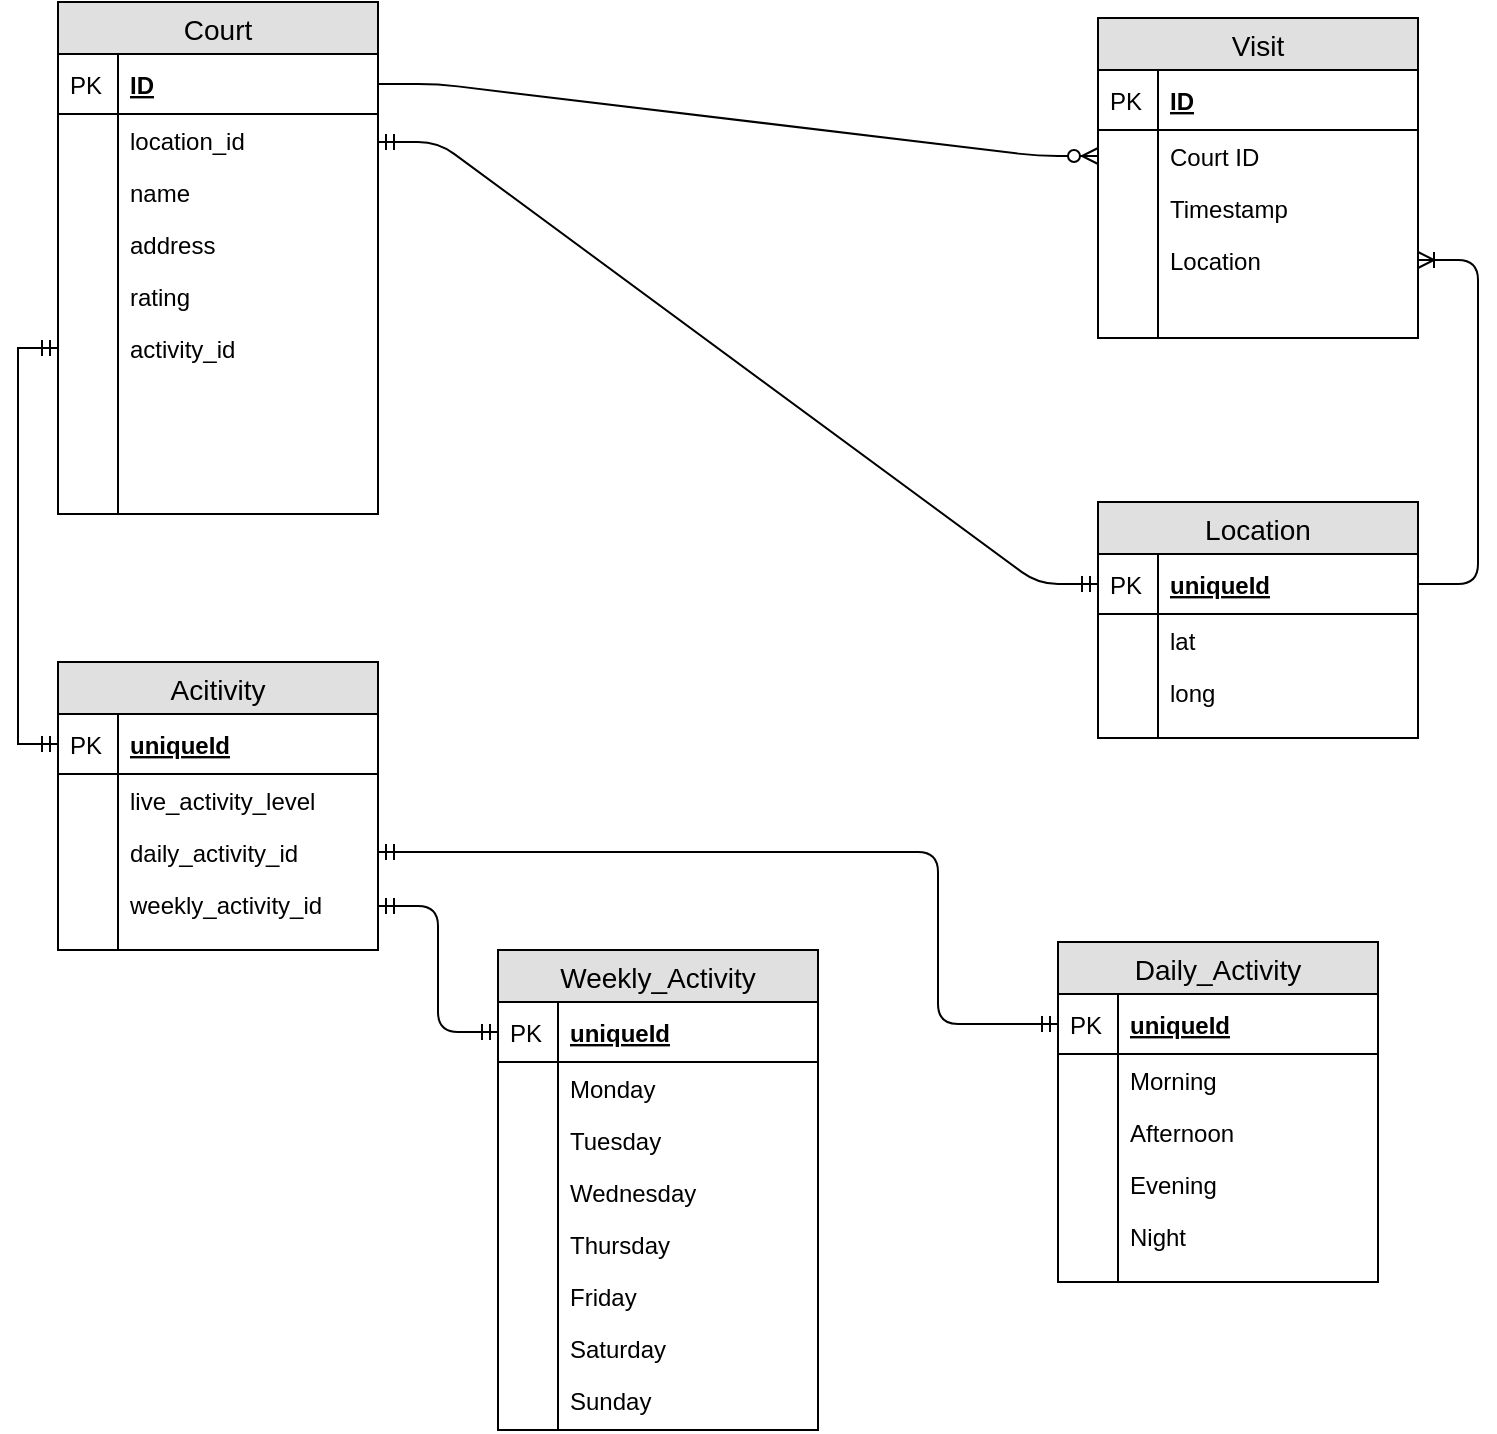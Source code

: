 <mxfile version="12.4.1" type="github" pages="1"><diagram id="RT5bt2E_Zn5NgEs88M2x" name="Page-1"><mxGraphModel dx="1707" dy="615" grid="1" gridSize="10" guides="1" tooltips="1" connect="1" arrows="1" fold="1" page="1" pageScale="1" pageWidth="1100" pageHeight="850" math="0" shadow="0"><root><mxCell id="0"/><mxCell id="1" parent="0"/><mxCell id="gcMh6h3_-Q3TQv9dO_sf-5" value="Court" style="swimlane;fontStyle=0;childLayout=stackLayout;horizontal=1;startSize=26;fillColor=#e0e0e0;horizontalStack=0;resizeParent=1;resizeParentMax=0;resizeLast=0;collapsible=1;marginBottom=0;swimlaneFillColor=#ffffff;align=center;fontSize=14;" vertex="1" parent="1"><mxGeometry x="100" y="50" width="160" height="256" as="geometry"/></mxCell><mxCell id="gcMh6h3_-Q3TQv9dO_sf-6" value="ID" style="shape=partialRectangle;top=0;left=0;right=0;bottom=1;align=left;verticalAlign=middle;fillColor=none;spacingLeft=34;spacingRight=4;overflow=hidden;rotatable=0;points=[[0,0.5],[1,0.5]];portConstraint=eastwest;dropTarget=0;fontStyle=5;fontSize=12;" vertex="1" parent="gcMh6h3_-Q3TQv9dO_sf-5"><mxGeometry y="26" width="160" height="30" as="geometry"/></mxCell><mxCell id="gcMh6h3_-Q3TQv9dO_sf-7" value="PK" style="shape=partialRectangle;top=0;left=0;bottom=0;fillColor=none;align=left;verticalAlign=middle;spacingLeft=4;spacingRight=4;overflow=hidden;rotatable=0;points=[];portConstraint=eastwest;part=1;fontSize=12;" vertex="1" connectable="0" parent="gcMh6h3_-Q3TQv9dO_sf-6"><mxGeometry width="30" height="30" as="geometry"/></mxCell><mxCell id="gcMh6h3_-Q3TQv9dO_sf-8" value="location_id" style="shape=partialRectangle;top=0;left=0;right=0;bottom=0;align=left;verticalAlign=top;fillColor=none;spacingLeft=34;spacingRight=4;overflow=hidden;rotatable=0;points=[[0,0.5],[1,0.5]];portConstraint=eastwest;dropTarget=0;fontSize=12;" vertex="1" parent="gcMh6h3_-Q3TQv9dO_sf-5"><mxGeometry y="56" width="160" height="26" as="geometry"/></mxCell><mxCell id="gcMh6h3_-Q3TQv9dO_sf-9" value="" style="shape=partialRectangle;top=0;left=0;bottom=0;fillColor=none;align=left;verticalAlign=top;spacingLeft=4;spacingRight=4;overflow=hidden;rotatable=0;points=[];portConstraint=eastwest;part=1;fontSize=12;" vertex="1" connectable="0" parent="gcMh6h3_-Q3TQv9dO_sf-8"><mxGeometry width="30" height="26" as="geometry"/></mxCell><mxCell id="gcMh6h3_-Q3TQv9dO_sf-12" value="name" style="shape=partialRectangle;top=0;left=0;right=0;bottom=0;align=left;verticalAlign=top;fillColor=none;spacingLeft=34;spacingRight=4;overflow=hidden;rotatable=0;points=[[0,0.5],[1,0.5]];portConstraint=eastwest;dropTarget=0;fontSize=12;" vertex="1" parent="gcMh6h3_-Q3TQv9dO_sf-5"><mxGeometry y="82" width="160" height="26" as="geometry"/></mxCell><mxCell id="gcMh6h3_-Q3TQv9dO_sf-13" value="" style="shape=partialRectangle;top=0;left=0;bottom=0;fillColor=none;align=left;verticalAlign=top;spacingLeft=4;spacingRight=4;overflow=hidden;rotatable=0;points=[];portConstraint=eastwest;part=1;fontSize=12;" vertex="1" connectable="0" parent="gcMh6h3_-Q3TQv9dO_sf-12"><mxGeometry width="30" height="26" as="geometry"/></mxCell><mxCell id="gcMh6h3_-Q3TQv9dO_sf-27" value="address" style="shape=partialRectangle;top=0;left=0;right=0;bottom=0;align=left;verticalAlign=top;fillColor=none;spacingLeft=34;spacingRight=4;overflow=hidden;rotatable=0;points=[[0,0.5],[1,0.5]];portConstraint=eastwest;dropTarget=0;fontSize=12;" vertex="1" parent="gcMh6h3_-Q3TQv9dO_sf-5"><mxGeometry y="108" width="160" height="26" as="geometry"/></mxCell><mxCell id="gcMh6h3_-Q3TQv9dO_sf-28" value="" style="shape=partialRectangle;top=0;left=0;bottom=0;fillColor=none;align=left;verticalAlign=top;spacingLeft=4;spacingRight=4;overflow=hidden;rotatable=0;points=[];portConstraint=eastwest;part=1;fontSize=12;" vertex="1" connectable="0" parent="gcMh6h3_-Q3TQv9dO_sf-27"><mxGeometry width="30" height="26" as="geometry"/></mxCell><mxCell id="gcMh6h3_-Q3TQv9dO_sf-29" value="rating" style="shape=partialRectangle;top=0;left=0;right=0;bottom=0;align=left;verticalAlign=top;fillColor=none;spacingLeft=34;spacingRight=4;overflow=hidden;rotatable=0;points=[[0,0.5],[1,0.5]];portConstraint=eastwest;dropTarget=0;fontSize=12;" vertex="1" parent="gcMh6h3_-Q3TQv9dO_sf-5"><mxGeometry y="134" width="160" height="26" as="geometry"/></mxCell><mxCell id="gcMh6h3_-Q3TQv9dO_sf-30" value="" style="shape=partialRectangle;top=0;left=0;bottom=0;fillColor=none;align=left;verticalAlign=top;spacingLeft=4;spacingRight=4;overflow=hidden;rotatable=0;points=[];portConstraint=eastwest;part=1;fontSize=12;" vertex="1" connectable="0" parent="gcMh6h3_-Q3TQv9dO_sf-29"><mxGeometry width="30" height="26" as="geometry"/></mxCell><mxCell id="gcMh6h3_-Q3TQv9dO_sf-111" value="activity_id" style="shape=partialRectangle;top=0;left=0;right=0;bottom=0;align=left;verticalAlign=top;fillColor=none;spacingLeft=34;spacingRight=4;overflow=hidden;rotatable=0;points=[[0,0.5],[1,0.5]];portConstraint=eastwest;dropTarget=0;fontSize=12;" vertex="1" parent="gcMh6h3_-Q3TQv9dO_sf-5"><mxGeometry y="160" width="160" height="26" as="geometry"/></mxCell><mxCell id="gcMh6h3_-Q3TQv9dO_sf-112" value="" style="shape=partialRectangle;top=0;left=0;bottom=0;fillColor=none;align=left;verticalAlign=top;spacingLeft=4;spacingRight=4;overflow=hidden;rotatable=0;points=[];portConstraint=eastwest;part=1;fontSize=12;" vertex="1" connectable="0" parent="gcMh6h3_-Q3TQv9dO_sf-111"><mxGeometry width="30" height="26" as="geometry"/></mxCell><mxCell id="gcMh6h3_-Q3TQv9dO_sf-14" value="" style="shape=partialRectangle;top=0;left=0;right=0;bottom=0;align=left;verticalAlign=top;fillColor=none;spacingLeft=34;spacingRight=4;overflow=hidden;rotatable=0;points=[[0,0.5],[1,0.5]];portConstraint=eastwest;dropTarget=0;fontSize=12;" vertex="1" parent="gcMh6h3_-Q3TQv9dO_sf-5"><mxGeometry y="186" width="160" height="70" as="geometry"/></mxCell><mxCell id="gcMh6h3_-Q3TQv9dO_sf-15" value="" style="shape=partialRectangle;top=0;left=0;bottom=0;fillColor=none;align=left;verticalAlign=top;spacingLeft=4;spacingRight=4;overflow=hidden;rotatable=0;points=[];portConstraint=eastwest;part=1;fontSize=12;" vertex="1" connectable="0" parent="gcMh6h3_-Q3TQv9dO_sf-14"><mxGeometry width="30" height="70" as="geometry"/></mxCell><mxCell id="gcMh6h3_-Q3TQv9dO_sf-44" value="Visit" style="swimlane;fontStyle=0;childLayout=stackLayout;horizontal=1;startSize=26;fillColor=#e0e0e0;horizontalStack=0;resizeParent=1;resizeParentMax=0;resizeLast=0;collapsible=1;marginBottom=0;swimlaneFillColor=#ffffff;align=center;fontSize=14;" vertex="1" parent="1"><mxGeometry x="620" y="58" width="160" height="160" as="geometry"/></mxCell><mxCell id="gcMh6h3_-Q3TQv9dO_sf-45" value="ID" style="shape=partialRectangle;top=0;left=0;right=0;bottom=1;align=left;verticalAlign=middle;fillColor=none;spacingLeft=34;spacingRight=4;overflow=hidden;rotatable=0;points=[[0,0.5],[1,0.5]];portConstraint=eastwest;dropTarget=0;fontStyle=5;fontSize=12;" vertex="1" parent="gcMh6h3_-Q3TQv9dO_sf-44"><mxGeometry y="26" width="160" height="30" as="geometry"/></mxCell><mxCell id="gcMh6h3_-Q3TQv9dO_sf-46" value="PK" style="shape=partialRectangle;top=0;left=0;bottom=0;fillColor=none;align=left;verticalAlign=middle;spacingLeft=4;spacingRight=4;overflow=hidden;rotatable=0;points=[];portConstraint=eastwest;part=1;fontSize=12;" vertex="1" connectable="0" parent="gcMh6h3_-Q3TQv9dO_sf-45"><mxGeometry width="30" height="30" as="geometry"/></mxCell><mxCell id="gcMh6h3_-Q3TQv9dO_sf-47" value="Court ID" style="shape=partialRectangle;top=0;left=0;right=0;bottom=0;align=left;verticalAlign=top;fillColor=none;spacingLeft=34;spacingRight=4;overflow=hidden;rotatable=0;points=[[0,0.5],[1,0.5]];portConstraint=eastwest;dropTarget=0;fontSize=12;" vertex="1" parent="gcMh6h3_-Q3TQv9dO_sf-44"><mxGeometry y="56" width="160" height="26" as="geometry"/></mxCell><mxCell id="gcMh6h3_-Q3TQv9dO_sf-48" value="" style="shape=partialRectangle;top=0;left=0;bottom=0;fillColor=none;align=left;verticalAlign=top;spacingLeft=4;spacingRight=4;overflow=hidden;rotatable=0;points=[];portConstraint=eastwest;part=1;fontSize=12;" vertex="1" connectable="0" parent="gcMh6h3_-Q3TQv9dO_sf-47"><mxGeometry width="30" height="26" as="geometry"/></mxCell><mxCell id="gcMh6h3_-Q3TQv9dO_sf-51" value="Timestamp" style="shape=partialRectangle;top=0;left=0;right=0;bottom=0;align=left;verticalAlign=top;fillColor=none;spacingLeft=34;spacingRight=4;overflow=hidden;rotatable=0;points=[[0,0.5],[1,0.5]];portConstraint=eastwest;dropTarget=0;fontSize=12;" vertex="1" parent="gcMh6h3_-Q3TQv9dO_sf-44"><mxGeometry y="82" width="160" height="26" as="geometry"/></mxCell><mxCell id="gcMh6h3_-Q3TQv9dO_sf-52" value="" style="shape=partialRectangle;top=0;left=0;bottom=0;fillColor=none;align=left;verticalAlign=top;spacingLeft=4;spacingRight=4;overflow=hidden;rotatable=0;points=[];portConstraint=eastwest;part=1;fontSize=12;" vertex="1" connectable="0" parent="gcMh6h3_-Q3TQv9dO_sf-51"><mxGeometry width="30" height="26" as="geometry"/></mxCell><mxCell id="gcMh6h3_-Q3TQv9dO_sf-86" value="Location" style="shape=partialRectangle;top=0;left=0;right=0;bottom=0;align=left;verticalAlign=top;fillColor=none;spacingLeft=34;spacingRight=4;overflow=hidden;rotatable=0;points=[[0,0.5],[1,0.5]];portConstraint=eastwest;dropTarget=0;fontSize=12;" vertex="1" parent="gcMh6h3_-Q3TQv9dO_sf-44"><mxGeometry y="108" width="160" height="26" as="geometry"/></mxCell><mxCell id="gcMh6h3_-Q3TQv9dO_sf-87" value="" style="shape=partialRectangle;top=0;left=0;bottom=0;fillColor=none;align=left;verticalAlign=top;spacingLeft=4;spacingRight=4;overflow=hidden;rotatable=0;points=[];portConstraint=eastwest;part=1;fontSize=12;" vertex="1" connectable="0" parent="gcMh6h3_-Q3TQv9dO_sf-86"><mxGeometry width="30" height="26" as="geometry"/></mxCell><mxCell id="gcMh6h3_-Q3TQv9dO_sf-53" value="" style="shape=partialRectangle;top=0;left=0;right=0;bottom=0;align=left;verticalAlign=top;fillColor=none;spacingLeft=34;spacingRight=4;overflow=hidden;rotatable=0;points=[[0,0.5],[1,0.5]];portConstraint=eastwest;dropTarget=0;fontSize=12;" vertex="1" parent="gcMh6h3_-Q3TQv9dO_sf-44"><mxGeometry y="134" width="160" height="26" as="geometry"/></mxCell><mxCell id="gcMh6h3_-Q3TQv9dO_sf-54" value="" style="shape=partialRectangle;top=0;left=0;bottom=0;fillColor=none;align=left;verticalAlign=top;spacingLeft=4;spacingRight=4;overflow=hidden;rotatable=0;points=[];portConstraint=eastwest;part=1;fontSize=12;" vertex="1" connectable="0" parent="gcMh6h3_-Q3TQv9dO_sf-53"><mxGeometry width="30" height="26" as="geometry"/></mxCell><mxCell id="gcMh6h3_-Q3TQv9dO_sf-66" value="Location" style="swimlane;fontStyle=0;childLayout=stackLayout;horizontal=1;startSize=26;fillColor=#e0e0e0;horizontalStack=0;resizeParent=1;resizeParentMax=0;resizeLast=0;collapsible=1;marginBottom=0;swimlaneFillColor=#ffffff;align=center;fontSize=14;" vertex="1" parent="1"><mxGeometry x="620" y="300" width="160" height="118" as="geometry"/></mxCell><mxCell id="gcMh6h3_-Q3TQv9dO_sf-67" value="uniqueId" style="shape=partialRectangle;top=0;left=0;right=0;bottom=1;align=left;verticalAlign=middle;fillColor=none;spacingLeft=34;spacingRight=4;overflow=hidden;rotatable=0;points=[[0,0.5],[1,0.5]];portConstraint=eastwest;dropTarget=0;fontStyle=5;fontSize=12;" vertex="1" parent="gcMh6h3_-Q3TQv9dO_sf-66"><mxGeometry y="26" width="160" height="30" as="geometry"/></mxCell><mxCell id="gcMh6h3_-Q3TQv9dO_sf-68" value="PK" style="shape=partialRectangle;top=0;left=0;bottom=0;fillColor=none;align=left;verticalAlign=middle;spacingLeft=4;spacingRight=4;overflow=hidden;rotatable=0;points=[];portConstraint=eastwest;part=1;fontSize=12;" vertex="1" connectable="0" parent="gcMh6h3_-Q3TQv9dO_sf-67"><mxGeometry width="30" height="30" as="geometry"/></mxCell><mxCell id="gcMh6h3_-Q3TQv9dO_sf-69" value="lat" style="shape=partialRectangle;top=0;left=0;right=0;bottom=0;align=left;verticalAlign=top;fillColor=none;spacingLeft=34;spacingRight=4;overflow=hidden;rotatable=0;points=[[0,0.5],[1,0.5]];portConstraint=eastwest;dropTarget=0;fontSize=12;" vertex="1" parent="gcMh6h3_-Q3TQv9dO_sf-66"><mxGeometry y="56" width="160" height="26" as="geometry"/></mxCell><mxCell id="gcMh6h3_-Q3TQv9dO_sf-70" value="" style="shape=partialRectangle;top=0;left=0;bottom=0;fillColor=none;align=left;verticalAlign=top;spacingLeft=4;spacingRight=4;overflow=hidden;rotatable=0;points=[];portConstraint=eastwest;part=1;fontSize=12;" vertex="1" connectable="0" parent="gcMh6h3_-Q3TQv9dO_sf-69"><mxGeometry width="30" height="26" as="geometry"/></mxCell><mxCell id="gcMh6h3_-Q3TQv9dO_sf-71" value="long" style="shape=partialRectangle;top=0;left=0;right=0;bottom=0;align=left;verticalAlign=top;fillColor=none;spacingLeft=34;spacingRight=4;overflow=hidden;rotatable=0;points=[[0,0.5],[1,0.5]];portConstraint=eastwest;dropTarget=0;fontSize=12;" vertex="1" parent="gcMh6h3_-Q3TQv9dO_sf-66"><mxGeometry y="82" width="160" height="26" as="geometry"/></mxCell><mxCell id="gcMh6h3_-Q3TQv9dO_sf-72" value="" style="shape=partialRectangle;top=0;left=0;bottom=0;fillColor=none;align=left;verticalAlign=top;spacingLeft=4;spacingRight=4;overflow=hidden;rotatable=0;points=[];portConstraint=eastwest;part=1;fontSize=12;" vertex="1" connectable="0" parent="gcMh6h3_-Q3TQv9dO_sf-71"><mxGeometry width="30" height="26" as="geometry"/></mxCell><mxCell id="gcMh6h3_-Q3TQv9dO_sf-75" value="" style="shape=partialRectangle;top=0;left=0;right=0;bottom=0;align=left;verticalAlign=top;fillColor=none;spacingLeft=34;spacingRight=4;overflow=hidden;rotatable=0;points=[[0,0.5],[1,0.5]];portConstraint=eastwest;dropTarget=0;fontSize=12;" vertex="1" parent="gcMh6h3_-Q3TQv9dO_sf-66"><mxGeometry y="108" width="160" height="10" as="geometry"/></mxCell><mxCell id="gcMh6h3_-Q3TQv9dO_sf-76" value="" style="shape=partialRectangle;top=0;left=0;bottom=0;fillColor=none;align=left;verticalAlign=top;spacingLeft=4;spacingRight=4;overflow=hidden;rotatable=0;points=[];portConstraint=eastwest;part=1;fontSize=12;" vertex="1" connectable="0" parent="gcMh6h3_-Q3TQv9dO_sf-75"><mxGeometry width="30" height="10" as="geometry"/></mxCell><mxCell id="gcMh6h3_-Q3TQv9dO_sf-82" value="" style="edgeStyle=entityRelationEdgeStyle;fontSize=12;html=1;endArrow=ERzeroToMany;endFill=1;exitX=1;exitY=0.5;exitDx=0;exitDy=0;" edge="1" parent="1" source="gcMh6h3_-Q3TQv9dO_sf-6" target="gcMh6h3_-Q3TQv9dO_sf-47"><mxGeometry width="100" height="100" relative="1" as="geometry"><mxPoint x="490" y="190" as="sourcePoint"/><mxPoint x="590" y="90" as="targetPoint"/></mxGeometry></mxCell><mxCell id="gcMh6h3_-Q3TQv9dO_sf-83" value="" style="edgeStyle=entityRelationEdgeStyle;fontSize=12;html=1;endArrow=ERmandOne;startArrow=ERmandOne;entryX=0;entryY=0.5;entryDx=0;entryDy=0;" edge="1" parent="1" target="gcMh6h3_-Q3TQv9dO_sf-67"><mxGeometry width="100" height="100" relative="1" as="geometry"><mxPoint x="260" y="120" as="sourcePoint"/><mxPoint x="360" y="20" as="targetPoint"/></mxGeometry></mxCell><mxCell id="gcMh6h3_-Q3TQv9dO_sf-99" value="" style="edgeStyle=entityRelationEdgeStyle;fontSize=12;html=1;endArrow=ERoneToMany;exitX=1;exitY=0.5;exitDx=0;exitDy=0;" edge="1" parent="1" source="gcMh6h3_-Q3TQv9dO_sf-67" target="gcMh6h3_-Q3TQv9dO_sf-86"><mxGeometry width="100" height="100" relative="1" as="geometry"><mxPoint x="520" y="330" as="sourcePoint"/><mxPoint x="620" y="230" as="targetPoint"/></mxGeometry></mxCell><mxCell id="gcMh6h3_-Q3TQv9dO_sf-100" value="Acitivity" style="swimlane;fontStyle=0;childLayout=stackLayout;horizontal=1;startSize=26;fillColor=#e0e0e0;horizontalStack=0;resizeParent=1;resizeParentMax=0;resizeLast=0;collapsible=1;marginBottom=0;swimlaneFillColor=#ffffff;align=center;fontSize=14;" vertex="1" parent="1"><mxGeometry x="100" y="380" width="160" height="144" as="geometry"/></mxCell><mxCell id="gcMh6h3_-Q3TQv9dO_sf-101" value="uniqueId" style="shape=partialRectangle;top=0;left=0;right=0;bottom=1;align=left;verticalAlign=middle;fillColor=none;spacingLeft=34;spacingRight=4;overflow=hidden;rotatable=0;points=[[0,0.5],[1,0.5]];portConstraint=eastwest;dropTarget=0;fontStyle=5;fontSize=12;" vertex="1" parent="gcMh6h3_-Q3TQv9dO_sf-100"><mxGeometry y="26" width="160" height="30" as="geometry"/></mxCell><mxCell id="gcMh6h3_-Q3TQv9dO_sf-102" value="PK" style="shape=partialRectangle;top=0;left=0;bottom=0;fillColor=none;align=left;verticalAlign=middle;spacingLeft=4;spacingRight=4;overflow=hidden;rotatable=0;points=[];portConstraint=eastwest;part=1;fontSize=12;" vertex="1" connectable="0" parent="gcMh6h3_-Q3TQv9dO_sf-101"><mxGeometry width="30" height="30" as="geometry"/></mxCell><mxCell id="gcMh6h3_-Q3TQv9dO_sf-103" value="live_activity_level" style="shape=partialRectangle;top=0;left=0;right=0;bottom=0;align=left;verticalAlign=top;fillColor=none;spacingLeft=34;spacingRight=4;overflow=hidden;rotatable=0;points=[[0,0.5],[1,0.5]];portConstraint=eastwest;dropTarget=0;fontSize=12;" vertex="1" parent="gcMh6h3_-Q3TQv9dO_sf-100"><mxGeometry y="56" width="160" height="26" as="geometry"/></mxCell><mxCell id="gcMh6h3_-Q3TQv9dO_sf-104" value="" style="shape=partialRectangle;top=0;left=0;bottom=0;fillColor=none;align=left;verticalAlign=top;spacingLeft=4;spacingRight=4;overflow=hidden;rotatable=0;points=[];portConstraint=eastwest;part=1;fontSize=12;" vertex="1" connectable="0" parent="gcMh6h3_-Q3TQv9dO_sf-103"><mxGeometry width="30" height="26" as="geometry"/></mxCell><mxCell id="gcMh6h3_-Q3TQv9dO_sf-105" value="daily_activity_id" style="shape=partialRectangle;top=0;left=0;right=0;bottom=0;align=left;verticalAlign=top;fillColor=none;spacingLeft=34;spacingRight=4;overflow=hidden;rotatable=0;points=[[0,0.5],[1,0.5]];portConstraint=eastwest;dropTarget=0;fontSize=12;" vertex="1" parent="gcMh6h3_-Q3TQv9dO_sf-100"><mxGeometry y="82" width="160" height="26" as="geometry"/></mxCell><mxCell id="gcMh6h3_-Q3TQv9dO_sf-106" value="" style="shape=partialRectangle;top=0;left=0;bottom=0;fillColor=none;align=left;verticalAlign=top;spacingLeft=4;spacingRight=4;overflow=hidden;rotatable=0;points=[];portConstraint=eastwest;part=1;fontSize=12;" vertex="1" connectable="0" parent="gcMh6h3_-Q3TQv9dO_sf-105"><mxGeometry width="30" height="26" as="geometry"/></mxCell><mxCell id="gcMh6h3_-Q3TQv9dO_sf-107" value="weekly_activity_id" style="shape=partialRectangle;top=0;left=0;right=0;bottom=0;align=left;verticalAlign=top;fillColor=none;spacingLeft=34;spacingRight=4;overflow=hidden;rotatable=0;points=[[0,0.5],[1,0.5]];portConstraint=eastwest;dropTarget=0;fontSize=12;" vertex="1" parent="gcMh6h3_-Q3TQv9dO_sf-100"><mxGeometry y="108" width="160" height="26" as="geometry"/></mxCell><mxCell id="gcMh6h3_-Q3TQv9dO_sf-108" value="" style="shape=partialRectangle;top=0;left=0;bottom=0;fillColor=none;align=left;verticalAlign=top;spacingLeft=4;spacingRight=4;overflow=hidden;rotatable=0;points=[];portConstraint=eastwest;part=1;fontSize=12;" vertex="1" connectable="0" parent="gcMh6h3_-Q3TQv9dO_sf-107"><mxGeometry width="30" height="26" as="geometry"/></mxCell><mxCell id="gcMh6h3_-Q3TQv9dO_sf-109" value="" style="shape=partialRectangle;top=0;left=0;right=0;bottom=0;align=left;verticalAlign=top;fillColor=none;spacingLeft=34;spacingRight=4;overflow=hidden;rotatable=0;points=[[0,0.5],[1,0.5]];portConstraint=eastwest;dropTarget=0;fontSize=12;" vertex="1" parent="gcMh6h3_-Q3TQv9dO_sf-100"><mxGeometry y="134" width="160" height="10" as="geometry"/></mxCell><mxCell id="gcMh6h3_-Q3TQv9dO_sf-110" value="" style="shape=partialRectangle;top=0;left=0;bottom=0;fillColor=none;align=left;verticalAlign=top;spacingLeft=4;spacingRight=4;overflow=hidden;rotatable=0;points=[];portConstraint=eastwest;part=1;fontSize=12;" vertex="1" connectable="0" parent="gcMh6h3_-Q3TQv9dO_sf-109"><mxGeometry width="30" height="10" as="geometry"/></mxCell><mxCell id="gcMh6h3_-Q3TQv9dO_sf-113" style="edgeStyle=orthogonalEdgeStyle;rounded=0;orthogonalLoop=1;jettySize=auto;html=1;entryX=0;entryY=0.5;entryDx=0;entryDy=0;startArrow=ERmandOne;startFill=0;endArrow=ERmandOne;endFill=0;" edge="1" parent="1" source="gcMh6h3_-Q3TQv9dO_sf-111" target="gcMh6h3_-Q3TQv9dO_sf-101"><mxGeometry relative="1" as="geometry"/></mxCell><mxCell id="gcMh6h3_-Q3TQv9dO_sf-118" value="Weekly_Activity" style="swimlane;fontStyle=0;childLayout=stackLayout;horizontal=1;startSize=26;fillColor=#e0e0e0;horizontalStack=0;resizeParent=1;resizeParentMax=0;resizeLast=0;collapsible=1;marginBottom=0;swimlaneFillColor=#ffffff;align=center;fontSize=14;" vertex="1" parent="1"><mxGeometry x="320" y="524" width="160" height="240" as="geometry"/></mxCell><mxCell id="gcMh6h3_-Q3TQv9dO_sf-119" value="uniqueId" style="shape=partialRectangle;top=0;left=0;right=0;bottom=1;align=left;verticalAlign=middle;fillColor=none;spacingLeft=34;spacingRight=4;overflow=hidden;rotatable=0;points=[[0,0.5],[1,0.5]];portConstraint=eastwest;dropTarget=0;fontStyle=5;fontSize=12;" vertex="1" parent="gcMh6h3_-Q3TQv9dO_sf-118"><mxGeometry y="26" width="160" height="30" as="geometry"/></mxCell><mxCell id="gcMh6h3_-Q3TQv9dO_sf-120" value="PK" style="shape=partialRectangle;top=0;left=0;bottom=0;fillColor=none;align=left;verticalAlign=middle;spacingLeft=4;spacingRight=4;overflow=hidden;rotatable=0;points=[];portConstraint=eastwest;part=1;fontSize=12;" vertex="1" connectable="0" parent="gcMh6h3_-Q3TQv9dO_sf-119"><mxGeometry width="30" height="30" as="geometry"/></mxCell><mxCell id="gcMh6h3_-Q3TQv9dO_sf-121" value="Monday" style="shape=partialRectangle;top=0;left=0;right=0;bottom=0;align=left;verticalAlign=top;fillColor=none;spacingLeft=34;spacingRight=4;overflow=hidden;rotatable=0;points=[[0,0.5],[1,0.5]];portConstraint=eastwest;dropTarget=0;fontSize=12;" vertex="1" parent="gcMh6h3_-Q3TQv9dO_sf-118"><mxGeometry y="56" width="160" height="26" as="geometry"/></mxCell><mxCell id="gcMh6h3_-Q3TQv9dO_sf-122" value="" style="shape=partialRectangle;top=0;left=0;bottom=0;fillColor=none;align=left;verticalAlign=top;spacingLeft=4;spacingRight=4;overflow=hidden;rotatable=0;points=[];portConstraint=eastwest;part=1;fontSize=12;" vertex="1" connectable="0" parent="gcMh6h3_-Q3TQv9dO_sf-121"><mxGeometry width="30" height="26" as="geometry"/></mxCell><mxCell id="gcMh6h3_-Q3TQv9dO_sf-123" value="Tuesday" style="shape=partialRectangle;top=0;left=0;right=0;bottom=0;align=left;verticalAlign=top;fillColor=none;spacingLeft=34;spacingRight=4;overflow=hidden;rotatable=0;points=[[0,0.5],[1,0.5]];portConstraint=eastwest;dropTarget=0;fontSize=12;" vertex="1" parent="gcMh6h3_-Q3TQv9dO_sf-118"><mxGeometry y="82" width="160" height="26" as="geometry"/></mxCell><mxCell id="gcMh6h3_-Q3TQv9dO_sf-124" value="" style="shape=partialRectangle;top=0;left=0;bottom=0;fillColor=none;align=left;verticalAlign=top;spacingLeft=4;spacingRight=4;overflow=hidden;rotatable=0;points=[];portConstraint=eastwest;part=1;fontSize=12;" vertex="1" connectable="0" parent="gcMh6h3_-Q3TQv9dO_sf-123"><mxGeometry width="30" height="26" as="geometry"/></mxCell><mxCell id="gcMh6h3_-Q3TQv9dO_sf-125" value="Wednesday" style="shape=partialRectangle;top=0;left=0;right=0;bottom=0;align=left;verticalAlign=top;fillColor=none;spacingLeft=34;spacingRight=4;overflow=hidden;rotatable=0;points=[[0,0.5],[1,0.5]];portConstraint=eastwest;dropTarget=0;fontSize=12;" vertex="1" parent="gcMh6h3_-Q3TQv9dO_sf-118"><mxGeometry y="108" width="160" height="26" as="geometry"/></mxCell><mxCell id="gcMh6h3_-Q3TQv9dO_sf-126" value="" style="shape=partialRectangle;top=0;left=0;bottom=0;fillColor=none;align=left;verticalAlign=top;spacingLeft=4;spacingRight=4;overflow=hidden;rotatable=0;points=[];portConstraint=eastwest;part=1;fontSize=12;" vertex="1" connectable="0" parent="gcMh6h3_-Q3TQv9dO_sf-125"><mxGeometry width="30" height="26" as="geometry"/></mxCell><mxCell id="gcMh6h3_-Q3TQv9dO_sf-129" value="Thursday" style="shape=partialRectangle;top=0;left=0;right=0;bottom=0;align=left;verticalAlign=top;fillColor=none;spacingLeft=34;spacingRight=4;overflow=hidden;rotatable=0;points=[[0,0.5],[1,0.5]];portConstraint=eastwest;dropTarget=0;fontSize=12;" vertex="1" parent="gcMh6h3_-Q3TQv9dO_sf-118"><mxGeometry y="134" width="160" height="26" as="geometry"/></mxCell><mxCell id="gcMh6h3_-Q3TQv9dO_sf-130" value="" style="shape=partialRectangle;top=0;left=0;bottom=0;fillColor=none;align=left;verticalAlign=top;spacingLeft=4;spacingRight=4;overflow=hidden;rotatable=0;points=[];portConstraint=eastwest;part=1;fontSize=12;" vertex="1" connectable="0" parent="gcMh6h3_-Q3TQv9dO_sf-129"><mxGeometry width="30" height="26" as="geometry"/></mxCell><mxCell id="gcMh6h3_-Q3TQv9dO_sf-131" value="Friday" style="shape=partialRectangle;top=0;left=0;right=0;bottom=0;align=left;verticalAlign=top;fillColor=none;spacingLeft=34;spacingRight=4;overflow=hidden;rotatable=0;points=[[0,0.5],[1,0.5]];portConstraint=eastwest;dropTarget=0;fontSize=12;" vertex="1" parent="gcMh6h3_-Q3TQv9dO_sf-118"><mxGeometry y="160" width="160" height="26" as="geometry"/></mxCell><mxCell id="gcMh6h3_-Q3TQv9dO_sf-132" value="" style="shape=partialRectangle;top=0;left=0;bottom=0;fillColor=none;align=left;verticalAlign=top;spacingLeft=4;spacingRight=4;overflow=hidden;rotatable=0;points=[];portConstraint=eastwest;part=1;fontSize=12;" vertex="1" connectable="0" parent="gcMh6h3_-Q3TQv9dO_sf-131"><mxGeometry width="30" height="26" as="geometry"/></mxCell><mxCell id="gcMh6h3_-Q3TQv9dO_sf-133" value="Saturday" style="shape=partialRectangle;top=0;left=0;right=0;bottom=0;align=left;verticalAlign=top;fillColor=none;spacingLeft=34;spacingRight=4;overflow=hidden;rotatable=0;points=[[0,0.5],[1,0.5]];portConstraint=eastwest;dropTarget=0;fontSize=12;" vertex="1" parent="gcMh6h3_-Q3TQv9dO_sf-118"><mxGeometry y="186" width="160" height="26" as="geometry"/></mxCell><mxCell id="gcMh6h3_-Q3TQv9dO_sf-134" value="" style="shape=partialRectangle;top=0;left=0;bottom=0;fillColor=none;align=left;verticalAlign=top;spacingLeft=4;spacingRight=4;overflow=hidden;rotatable=0;points=[];portConstraint=eastwest;part=1;fontSize=12;" vertex="1" connectable="0" parent="gcMh6h3_-Q3TQv9dO_sf-133"><mxGeometry width="30" height="26" as="geometry"/></mxCell><mxCell id="gcMh6h3_-Q3TQv9dO_sf-135" value="Sunday" style="shape=partialRectangle;top=0;left=0;right=0;bottom=0;align=left;verticalAlign=top;fillColor=none;spacingLeft=34;spacingRight=4;overflow=hidden;rotatable=0;points=[[0,0.5],[1,0.5]];portConstraint=eastwest;dropTarget=0;fontSize=12;" vertex="1" parent="gcMh6h3_-Q3TQv9dO_sf-118"><mxGeometry y="212" width="160" height="26" as="geometry"/></mxCell><mxCell id="gcMh6h3_-Q3TQv9dO_sf-136" value="" style="shape=partialRectangle;top=0;left=0;bottom=0;fillColor=none;align=left;verticalAlign=top;spacingLeft=4;spacingRight=4;overflow=hidden;rotatable=0;points=[];portConstraint=eastwest;part=1;fontSize=12;" vertex="1" connectable="0" parent="gcMh6h3_-Q3TQv9dO_sf-135"><mxGeometry width="30" height="26" as="geometry"/></mxCell><mxCell id="gcMh6h3_-Q3TQv9dO_sf-127" value="" style="shape=partialRectangle;top=0;left=0;right=0;bottom=0;align=left;verticalAlign=top;fillColor=none;spacingLeft=34;spacingRight=4;overflow=hidden;rotatable=0;points=[[0,0.5],[1,0.5]];portConstraint=eastwest;dropTarget=0;fontSize=12;" vertex="1" parent="gcMh6h3_-Q3TQv9dO_sf-118"><mxGeometry y="238" width="160" height="2" as="geometry"/></mxCell><mxCell id="gcMh6h3_-Q3TQv9dO_sf-128" value="" style="shape=partialRectangle;top=0;left=0;bottom=0;fillColor=none;align=left;verticalAlign=top;spacingLeft=4;spacingRight=4;overflow=hidden;rotatable=0;points=[];portConstraint=eastwest;part=1;fontSize=12;" vertex="1" connectable="0" parent="gcMh6h3_-Q3TQv9dO_sf-127"><mxGeometry width="30" height="2" as="geometry"/></mxCell><mxCell id="gcMh6h3_-Q3TQv9dO_sf-137" value="Daily_Activity" style="swimlane;fontStyle=0;childLayout=stackLayout;horizontal=1;startSize=26;fillColor=#e0e0e0;horizontalStack=0;resizeParent=1;resizeParentMax=0;resizeLast=0;collapsible=1;marginBottom=0;swimlaneFillColor=#ffffff;align=center;fontSize=14;" vertex="1" parent="1"><mxGeometry x="600" y="520" width="160" height="170" as="geometry"/></mxCell><mxCell id="gcMh6h3_-Q3TQv9dO_sf-138" value="uniqueId" style="shape=partialRectangle;top=0;left=0;right=0;bottom=1;align=left;verticalAlign=middle;fillColor=none;spacingLeft=34;spacingRight=4;overflow=hidden;rotatable=0;points=[[0,0.5],[1,0.5]];portConstraint=eastwest;dropTarget=0;fontStyle=5;fontSize=12;" vertex="1" parent="gcMh6h3_-Q3TQv9dO_sf-137"><mxGeometry y="26" width="160" height="30" as="geometry"/></mxCell><mxCell id="gcMh6h3_-Q3TQv9dO_sf-139" value="PK" style="shape=partialRectangle;top=0;left=0;bottom=0;fillColor=none;align=left;verticalAlign=middle;spacingLeft=4;spacingRight=4;overflow=hidden;rotatable=0;points=[];portConstraint=eastwest;part=1;fontSize=12;" vertex="1" connectable="0" parent="gcMh6h3_-Q3TQv9dO_sf-138"><mxGeometry width="30" height="30" as="geometry"/></mxCell><mxCell id="gcMh6h3_-Q3TQv9dO_sf-140" value="Morning" style="shape=partialRectangle;top=0;left=0;right=0;bottom=0;align=left;verticalAlign=top;fillColor=none;spacingLeft=34;spacingRight=4;overflow=hidden;rotatable=0;points=[[0,0.5],[1,0.5]];portConstraint=eastwest;dropTarget=0;fontSize=12;" vertex="1" parent="gcMh6h3_-Q3TQv9dO_sf-137"><mxGeometry y="56" width="160" height="26" as="geometry"/></mxCell><mxCell id="gcMh6h3_-Q3TQv9dO_sf-141" value="" style="shape=partialRectangle;top=0;left=0;bottom=0;fillColor=none;align=left;verticalAlign=top;spacingLeft=4;spacingRight=4;overflow=hidden;rotatable=0;points=[];portConstraint=eastwest;part=1;fontSize=12;" vertex="1" connectable="0" parent="gcMh6h3_-Q3TQv9dO_sf-140"><mxGeometry width="30" height="26" as="geometry"/></mxCell><mxCell id="gcMh6h3_-Q3TQv9dO_sf-142" value="Afternoon" style="shape=partialRectangle;top=0;left=0;right=0;bottom=0;align=left;verticalAlign=top;fillColor=none;spacingLeft=34;spacingRight=4;overflow=hidden;rotatable=0;points=[[0,0.5],[1,0.5]];portConstraint=eastwest;dropTarget=0;fontSize=12;" vertex="1" parent="gcMh6h3_-Q3TQv9dO_sf-137"><mxGeometry y="82" width="160" height="26" as="geometry"/></mxCell><mxCell id="gcMh6h3_-Q3TQv9dO_sf-143" value="" style="shape=partialRectangle;top=0;left=0;bottom=0;fillColor=none;align=left;verticalAlign=top;spacingLeft=4;spacingRight=4;overflow=hidden;rotatable=0;points=[];portConstraint=eastwest;part=1;fontSize=12;" vertex="1" connectable="0" parent="gcMh6h3_-Q3TQv9dO_sf-142"><mxGeometry width="30" height="26" as="geometry"/></mxCell><mxCell id="gcMh6h3_-Q3TQv9dO_sf-144" value="Evening" style="shape=partialRectangle;top=0;left=0;right=0;bottom=0;align=left;verticalAlign=top;fillColor=none;spacingLeft=34;spacingRight=4;overflow=hidden;rotatable=0;points=[[0,0.5],[1,0.5]];portConstraint=eastwest;dropTarget=0;fontSize=12;" vertex="1" parent="gcMh6h3_-Q3TQv9dO_sf-137"><mxGeometry y="108" width="160" height="26" as="geometry"/></mxCell><mxCell id="gcMh6h3_-Q3TQv9dO_sf-145" value="" style="shape=partialRectangle;top=0;left=0;bottom=0;fillColor=none;align=left;verticalAlign=top;spacingLeft=4;spacingRight=4;overflow=hidden;rotatable=0;points=[];portConstraint=eastwest;part=1;fontSize=12;" vertex="1" connectable="0" parent="gcMh6h3_-Q3TQv9dO_sf-144"><mxGeometry width="30" height="26" as="geometry"/></mxCell><mxCell id="gcMh6h3_-Q3TQv9dO_sf-148" value="Night" style="shape=partialRectangle;top=0;left=0;right=0;bottom=0;align=left;verticalAlign=top;fillColor=none;spacingLeft=34;spacingRight=4;overflow=hidden;rotatable=0;points=[[0,0.5],[1,0.5]];portConstraint=eastwest;dropTarget=0;fontSize=12;" vertex="1" parent="gcMh6h3_-Q3TQv9dO_sf-137"><mxGeometry y="134" width="160" height="26" as="geometry"/></mxCell><mxCell id="gcMh6h3_-Q3TQv9dO_sf-149" value="" style="shape=partialRectangle;top=0;left=0;bottom=0;fillColor=none;align=left;verticalAlign=top;spacingLeft=4;spacingRight=4;overflow=hidden;rotatable=0;points=[];portConstraint=eastwest;part=1;fontSize=12;" vertex="1" connectable="0" parent="gcMh6h3_-Q3TQv9dO_sf-148"><mxGeometry width="30" height="26" as="geometry"/></mxCell><mxCell id="gcMh6h3_-Q3TQv9dO_sf-146" value="" style="shape=partialRectangle;top=0;left=0;right=0;bottom=0;align=left;verticalAlign=top;fillColor=none;spacingLeft=34;spacingRight=4;overflow=hidden;rotatable=0;points=[[0,0.5],[1,0.5]];portConstraint=eastwest;dropTarget=0;fontSize=12;" vertex="1" parent="gcMh6h3_-Q3TQv9dO_sf-137"><mxGeometry y="160" width="160" height="10" as="geometry"/></mxCell><mxCell id="gcMh6h3_-Q3TQv9dO_sf-147" value="" style="shape=partialRectangle;top=0;left=0;bottom=0;fillColor=none;align=left;verticalAlign=top;spacingLeft=4;spacingRight=4;overflow=hidden;rotatable=0;points=[];portConstraint=eastwest;part=1;fontSize=12;" vertex="1" connectable="0" parent="gcMh6h3_-Q3TQv9dO_sf-146"><mxGeometry width="30" height="10" as="geometry"/></mxCell><mxCell id="gcMh6h3_-Q3TQv9dO_sf-152" value="" style="edgeStyle=elbowEdgeStyle;fontSize=12;html=1;endArrow=ERmandOne;startArrow=ERmandOne;entryX=0;entryY=0.5;entryDx=0;entryDy=0;" edge="1" parent="1" target="gcMh6h3_-Q3TQv9dO_sf-119"><mxGeometry width="100" height="100" relative="1" as="geometry"><mxPoint x="260" y="502" as="sourcePoint"/><mxPoint x="360" y="402" as="targetPoint"/></mxGeometry></mxCell><mxCell id="gcMh6h3_-Q3TQv9dO_sf-153" value="" style="edgeStyle=elbowEdgeStyle;fontSize=12;html=1;endArrow=ERmandOne;startArrow=ERmandOne;exitX=1;exitY=0.5;exitDx=0;exitDy=0;entryX=0;entryY=0.5;entryDx=0;entryDy=0;" edge="1" parent="1" source="gcMh6h3_-Q3TQv9dO_sf-105" target="gcMh6h3_-Q3TQv9dO_sf-138"><mxGeometry width="100" height="100" relative="1" as="geometry"><mxPoint x="260" y="475" as="sourcePoint"/><mxPoint x="820" y="470" as="targetPoint"/><Array as="points"><mxPoint x="540" y="520"/></Array></mxGeometry></mxCell></root></mxGraphModel></diagram></mxfile>